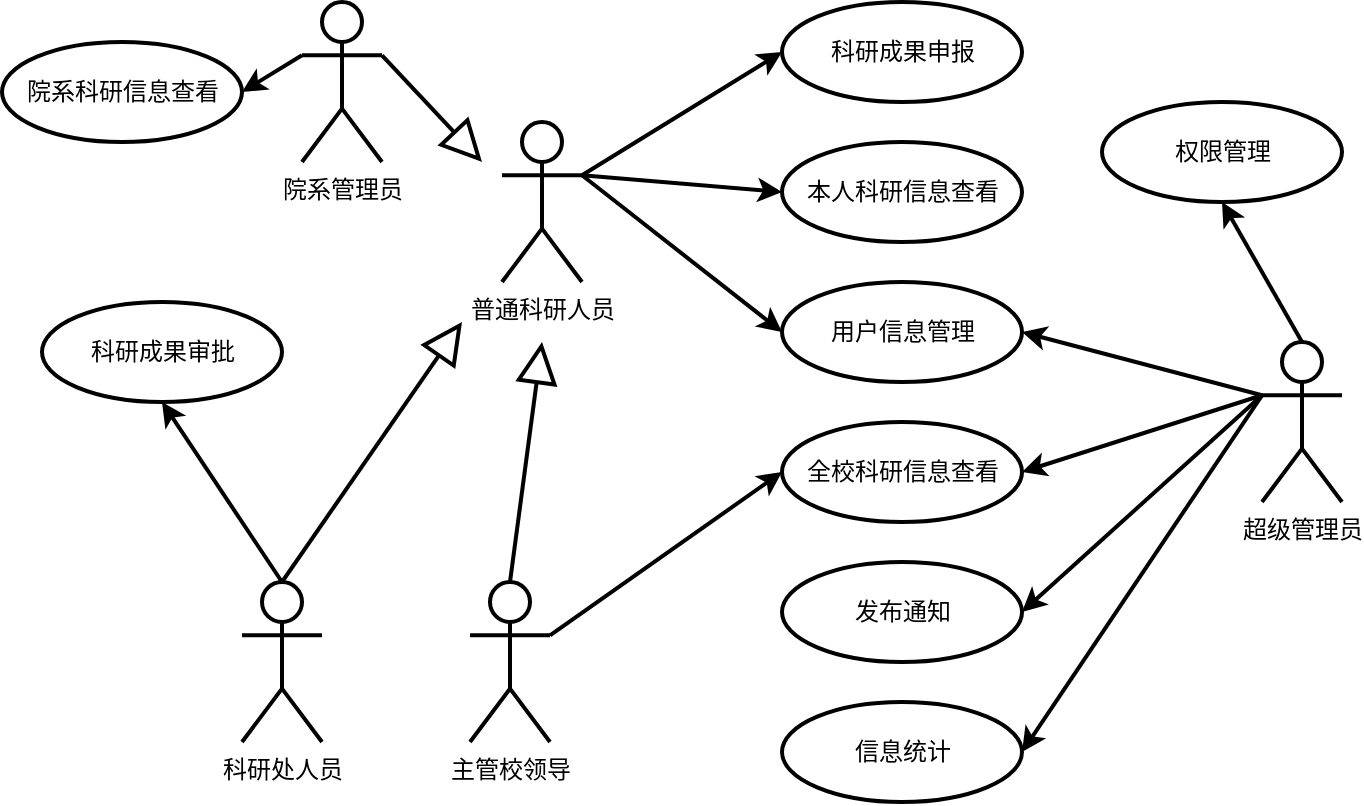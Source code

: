 <mxfile version="14.1.8" type="github">
  <diagram id="DQMjWMftg6XXhIIY0UW6" name="第 1 页">
    <mxGraphModel dx="1215" dy="539" grid="1" gridSize="10" guides="1" tooltips="1" connect="1" arrows="1" fold="1" page="1" pageScale="1" pageWidth="827" pageHeight="1169" math="0" shadow="0">
      <root>
        <mxCell id="0" />
        <mxCell id="1" parent="0" />
        <mxCell id="kqzHPGBOGGSsXoFb0C3q-1" value="普通科研人员" style="shape=umlActor;verticalLabelPosition=bottom;verticalAlign=top;html=1;outlineConnect=0;strokeWidth=2;" vertex="1" parent="1">
          <mxGeometry x="430" y="240" width="40" height="80" as="geometry" />
        </mxCell>
        <mxCell id="kqzHPGBOGGSsXoFb0C3q-2" value="超级管理员" style="shape=umlActor;verticalLabelPosition=bottom;verticalAlign=top;html=1;outlineConnect=0;strokeWidth=2;" vertex="1" parent="1">
          <mxGeometry x="810" y="350" width="40" height="80" as="geometry" />
        </mxCell>
        <mxCell id="kqzHPGBOGGSsXoFb0C3q-5" value="本人科研信息查看" style="shape=ellipse;html=1;dashed=0;whitespace=wrap;perimeter=ellipsePerimeter;strokeWidth=2;" vertex="1" parent="1">
          <mxGeometry x="570" y="250" width="120" height="50" as="geometry" />
        </mxCell>
        <mxCell id="kqzHPGBOGGSsXoFb0C3q-6" value="用户信息管理" style="shape=ellipse;html=1;dashed=0;whitespace=wrap;perimeter=ellipsePerimeter;strokeWidth=2;" vertex="1" parent="1">
          <mxGeometry x="570" y="320" width="120" height="50" as="geometry" />
        </mxCell>
        <mxCell id="kqzHPGBOGGSsXoFb0C3q-8" value="权限管理" style="shape=ellipse;html=1;dashed=0;whitespace=wrap;perimeter=ellipsePerimeter;strokeWidth=2;" vertex="1" parent="1">
          <mxGeometry x="730" y="230" width="120" height="50" as="geometry" />
        </mxCell>
        <mxCell id="kqzHPGBOGGSsXoFb0C3q-9" value="信息统计" style="shape=ellipse;html=1;dashed=0;whitespace=wrap;perimeter=ellipsePerimeter;strokeWidth=2;" vertex="1" parent="1">
          <mxGeometry x="570" y="530" width="120" height="50" as="geometry" />
        </mxCell>
        <mxCell id="kqzHPGBOGGSsXoFb0C3q-10" value="科研成果申报" style="shape=ellipse;html=1;dashed=0;whitespace=wrap;perimeter=ellipsePerimeter;strokeWidth=2;" vertex="1" parent="1">
          <mxGeometry x="570" y="180" width="120" height="50" as="geometry" />
        </mxCell>
        <mxCell id="kqzHPGBOGGSsXoFb0C3q-11" value="发布通知" style="shape=ellipse;html=1;dashed=0;whitespace=wrap;perimeter=ellipsePerimeter;strokeWidth=2;" vertex="1" parent="1">
          <mxGeometry x="570" y="460" width="120" height="50" as="geometry" />
        </mxCell>
        <mxCell id="kqzHPGBOGGSsXoFb0C3q-12" value="" style="endArrow=classic;html=1;strokeWidth=2;exitX=1;exitY=0.333;exitDx=0;exitDy=0;exitPerimeter=0;entryX=0;entryY=0.5;entryDx=0;entryDy=0;" edge="1" parent="1" source="kqzHPGBOGGSsXoFb0C3q-1" target="kqzHPGBOGGSsXoFb0C3q-10">
          <mxGeometry width="50" height="50" relative="1" as="geometry">
            <mxPoint x="370" y="270" as="sourcePoint" />
            <mxPoint x="440" y="160" as="targetPoint" />
          </mxGeometry>
        </mxCell>
        <mxCell id="kqzHPGBOGGSsXoFb0C3q-13" value="" style="endArrow=classic;html=1;strokeWidth=2;exitX=1;exitY=0.333;exitDx=0;exitDy=0;exitPerimeter=0;entryX=0;entryY=0.5;entryDx=0;entryDy=0;" edge="1" parent="1" source="kqzHPGBOGGSsXoFb0C3q-1" target="kqzHPGBOGGSsXoFb0C3q-5">
          <mxGeometry width="50" height="50" relative="1" as="geometry">
            <mxPoint x="460" y="400" as="sourcePoint" />
            <mxPoint x="490" y="210" as="targetPoint" />
          </mxGeometry>
        </mxCell>
        <mxCell id="kqzHPGBOGGSsXoFb0C3q-14" value="" style="endArrow=classic;html=1;strokeWidth=2;exitX=1;exitY=0.333;exitDx=0;exitDy=0;exitPerimeter=0;entryX=0;entryY=0.5;entryDx=0;entryDy=0;" edge="1" parent="1" source="kqzHPGBOGGSsXoFb0C3q-1" target="kqzHPGBOGGSsXoFb0C3q-6">
          <mxGeometry width="50" height="50" relative="1" as="geometry">
            <mxPoint x="480" y="410" as="sourcePoint" />
            <mxPoint x="460" y="500" as="targetPoint" />
          </mxGeometry>
        </mxCell>
        <mxCell id="kqzHPGBOGGSsXoFb0C3q-17" value="" style="endArrow=classic;html=1;strokeWidth=2;exitX=0;exitY=0.333;exitDx=0;exitDy=0;exitPerimeter=0;entryX=1;entryY=0.5;entryDx=0;entryDy=0;" edge="1" parent="1" source="kqzHPGBOGGSsXoFb0C3q-2" target="kqzHPGBOGGSsXoFb0C3q-6">
          <mxGeometry width="50" height="50" relative="1" as="geometry">
            <mxPoint x="730" y="540" as="sourcePoint" />
            <mxPoint x="730" y="340" as="targetPoint" />
          </mxGeometry>
        </mxCell>
        <mxCell id="kqzHPGBOGGSsXoFb0C3q-18" value="" style="endArrow=classic;html=1;strokeWidth=2;exitX=0.5;exitY=0;exitDx=0;exitDy=0;exitPerimeter=0;entryX=0.5;entryY=1;entryDx=0;entryDy=0;" edge="1" parent="1" source="kqzHPGBOGGSsXoFb0C3q-2" target="kqzHPGBOGGSsXoFb0C3q-8">
          <mxGeometry width="50" height="50" relative="1" as="geometry">
            <mxPoint x="960" y="240" as="sourcePoint" />
            <mxPoint x="890" y="140" as="targetPoint" />
          </mxGeometry>
        </mxCell>
        <mxCell id="kqzHPGBOGGSsXoFb0C3q-19" value="" style="endArrow=classic;html=1;strokeWidth=2;exitX=0;exitY=0.333;exitDx=0;exitDy=0;exitPerimeter=0;entryX=1;entryY=0.5;entryDx=0;entryDy=0;" edge="1" parent="1" source="kqzHPGBOGGSsXoFb0C3q-2" target="kqzHPGBOGGSsXoFb0C3q-23">
          <mxGeometry width="50" height="50" relative="1" as="geometry">
            <mxPoint x="1050" y="280" as="sourcePoint" />
            <mxPoint x="1040" y="180" as="targetPoint" />
          </mxGeometry>
        </mxCell>
        <mxCell id="kqzHPGBOGGSsXoFb0C3q-21" value="科研成果审批" style="shape=ellipse;html=1;dashed=0;whitespace=wrap;perimeter=ellipsePerimeter;strokeWidth=2;" vertex="1" parent="1">
          <mxGeometry x="200" y="330" width="120" height="50" as="geometry" />
        </mxCell>
        <mxCell id="kqzHPGBOGGSsXoFb0C3q-22" value="院系科研信息查看" style="shape=ellipse;html=1;dashed=0;whitespace=wrap;perimeter=ellipsePerimeter;strokeWidth=2;" vertex="1" parent="1">
          <mxGeometry x="180" y="200" width="120" height="50" as="geometry" />
        </mxCell>
        <mxCell id="kqzHPGBOGGSsXoFb0C3q-23" value="全校科研信息查看" style="shape=ellipse;html=1;dashed=0;whitespace=wrap;perimeter=ellipsePerimeter;strokeWidth=2;" vertex="1" parent="1">
          <mxGeometry x="570" y="390" width="120" height="50" as="geometry" />
        </mxCell>
        <mxCell id="kqzHPGBOGGSsXoFb0C3q-24" value="院系管理员" style="shape=umlActor;verticalLabelPosition=bottom;verticalAlign=top;html=1;outlineConnect=0;strokeWidth=2;" vertex="1" parent="1">
          <mxGeometry x="330" y="180" width="40" height="80" as="geometry" />
        </mxCell>
        <mxCell id="kqzHPGBOGGSsXoFb0C3q-27" value="科研处人员" style="shape=umlActor;verticalLabelPosition=bottom;verticalAlign=top;html=1;outlineConnect=0;strokeWidth=2;" vertex="1" parent="1">
          <mxGeometry x="300" y="470" width="40" height="80" as="geometry" />
        </mxCell>
        <mxCell id="kqzHPGBOGGSsXoFb0C3q-28" value="主管校领导" style="shape=umlActor;verticalLabelPosition=bottom;verticalAlign=top;html=1;outlineConnect=0;strokeWidth=2;" vertex="1" parent="1">
          <mxGeometry x="414" y="470" width="40" height="80" as="geometry" />
        </mxCell>
        <mxCell id="kqzHPGBOGGSsXoFb0C3q-30" value="" style="endArrow=block;endSize=16;endFill=0;html=1;strokeWidth=2;exitX=1;exitY=0.333;exitDx=0;exitDy=0;exitPerimeter=0;" edge="1" parent="1" source="kqzHPGBOGGSsXoFb0C3q-24">
          <mxGeometry width="160" relative="1" as="geometry">
            <mxPoint x="160" y="300" as="sourcePoint" />
            <mxPoint x="420" y="260" as="targetPoint" />
          </mxGeometry>
        </mxCell>
        <mxCell id="kqzHPGBOGGSsXoFb0C3q-31" value="" style="endArrow=classic;html=1;strokeWidth=2;entryX=1;entryY=0.5;entryDx=0;entryDy=0;exitX=0;exitY=0.333;exitDx=0;exitDy=0;exitPerimeter=0;" edge="1" parent="1" source="kqzHPGBOGGSsXoFb0C3q-24" target="kqzHPGBOGGSsXoFb0C3q-22">
          <mxGeometry width="50" height="50" relative="1" as="geometry">
            <mxPoint x="330" y="70" as="sourcePoint" />
            <mxPoint x="240" y="180" as="targetPoint" />
          </mxGeometry>
        </mxCell>
        <mxCell id="kqzHPGBOGGSsXoFb0C3q-32" value="" style="endArrow=block;endSize=16;endFill=0;html=1;strokeWidth=2;exitX=0.5;exitY=0;exitDx=0;exitDy=0;exitPerimeter=0;" edge="1" parent="1" source="kqzHPGBOGGSsXoFb0C3q-27">
          <mxGeometry width="160" relative="1" as="geometry">
            <mxPoint x="110" y="490" as="sourcePoint" />
            <mxPoint x="410" y="340" as="targetPoint" />
          </mxGeometry>
        </mxCell>
        <mxCell id="kqzHPGBOGGSsXoFb0C3q-33" value="" style="endArrow=classic;html=1;strokeWidth=2;exitX=0.5;exitY=0;exitDx=0;exitDy=0;exitPerimeter=0;entryX=0.5;entryY=1;entryDx=0;entryDy=0;" edge="1" parent="1" source="kqzHPGBOGGSsXoFb0C3q-27" target="kqzHPGBOGGSsXoFb0C3q-21">
          <mxGeometry width="50" height="50" relative="1" as="geometry">
            <mxPoint x="160" y="600" as="sourcePoint" />
            <mxPoint x="210" y="550" as="targetPoint" />
          </mxGeometry>
        </mxCell>
        <mxCell id="kqzHPGBOGGSsXoFb0C3q-34" value="" style="endArrow=block;endSize=16;endFill=0;html=1;strokeWidth=2;exitX=0.5;exitY=0;exitDx=0;exitDy=0;exitPerimeter=0;" edge="1" parent="1" source="kqzHPGBOGGSsXoFb0C3q-28">
          <mxGeometry width="160" relative="1" as="geometry">
            <mxPoint x="290" y="430" as="sourcePoint" />
            <mxPoint x="450" y="350" as="targetPoint" />
          </mxGeometry>
        </mxCell>
        <mxCell id="kqzHPGBOGGSsXoFb0C3q-36" value="" style="endArrow=classic;html=1;strokeWidth=2;exitX=1;exitY=0.333;exitDx=0;exitDy=0;exitPerimeter=0;entryX=0;entryY=0.5;entryDx=0;entryDy=0;" edge="1" parent="1" source="kqzHPGBOGGSsXoFb0C3q-28" target="kqzHPGBOGGSsXoFb0C3q-23">
          <mxGeometry width="50" height="50" relative="1" as="geometry">
            <mxPoint x="140" y="520" as="sourcePoint" />
            <mxPoint x="370" y="467" as="targetPoint" />
          </mxGeometry>
        </mxCell>
        <mxCell id="kqzHPGBOGGSsXoFb0C3q-37" value="" style="endArrow=classic;html=1;strokeWidth=2;exitX=0;exitY=0.333;exitDx=0;exitDy=0;exitPerimeter=0;entryX=1;entryY=0.5;entryDx=0;entryDy=0;" edge="1" parent="1" source="kqzHPGBOGGSsXoFb0C3q-2" target="kqzHPGBOGGSsXoFb0C3q-11">
          <mxGeometry width="50" height="50" relative="1" as="geometry">
            <mxPoint x="800" y="560" as="sourcePoint" />
            <mxPoint x="850" y="510" as="targetPoint" />
          </mxGeometry>
        </mxCell>
        <mxCell id="kqzHPGBOGGSsXoFb0C3q-38" value="" style="endArrow=classic;html=1;strokeWidth=2;exitX=0;exitY=0.333;exitDx=0;exitDy=0;exitPerimeter=0;entryX=1;entryY=0.5;entryDx=0;entryDy=0;" edge="1" parent="1" source="kqzHPGBOGGSsXoFb0C3q-2" target="kqzHPGBOGGSsXoFb0C3q-9">
          <mxGeometry width="50" height="50" relative="1" as="geometry">
            <mxPoint x="780" y="580" as="sourcePoint" />
            <mxPoint x="830" y="530" as="targetPoint" />
          </mxGeometry>
        </mxCell>
      </root>
    </mxGraphModel>
  </diagram>
</mxfile>
